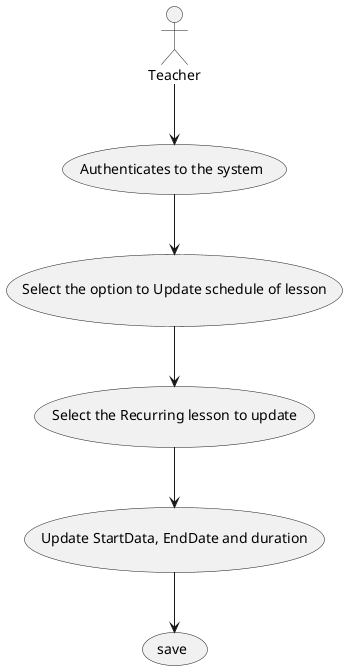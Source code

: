 @startuml
'https://plantuml.com/use-case-diagram

actor Teacher
    Teacher -down-> (Authenticates to the system)
    (Authenticates to the system) --> (Select the option to Update schedule of lesson)
    (Select the option to Update schedule of lesson) --> (Select the Recurring lesson to update)
    (Select the Recurring lesson to update) --> (Update StartData, EndDate and duration)
    (Update StartData, EndDate and duration) --> (save)


@enduml